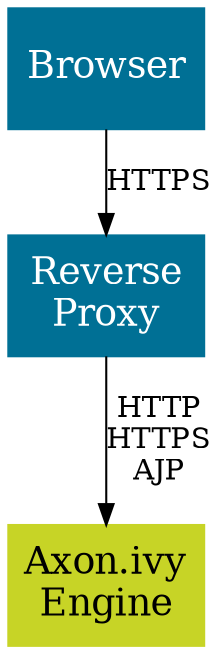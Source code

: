 
digraph overview {
  node [
    shape=box, 
    style=filled,
    margin=0 width=2 height=0.8
    fontcolor="white",    
    color="#007095",
    fixedsize=true,
    fontsize=18
  ];

  browser [ label="Browser", pos = "0,2.5!", width="1.3" height="0.8"];
  reverseproxy [ label="Reverse\nProxy", pos="3,2.5!" width="1.3" height="0.8"]
  engine [label="Axon.ivy\nEngine", pos="6,2.5!", height="0.8", width="1.3", color="#C7D426", fontcolor="black"];
  
  browser -> reverseproxy [ label="HTTPS"];
  reverseproxy -> engine [ label="HTTP\nHTTPS\nAJP" ];
}
